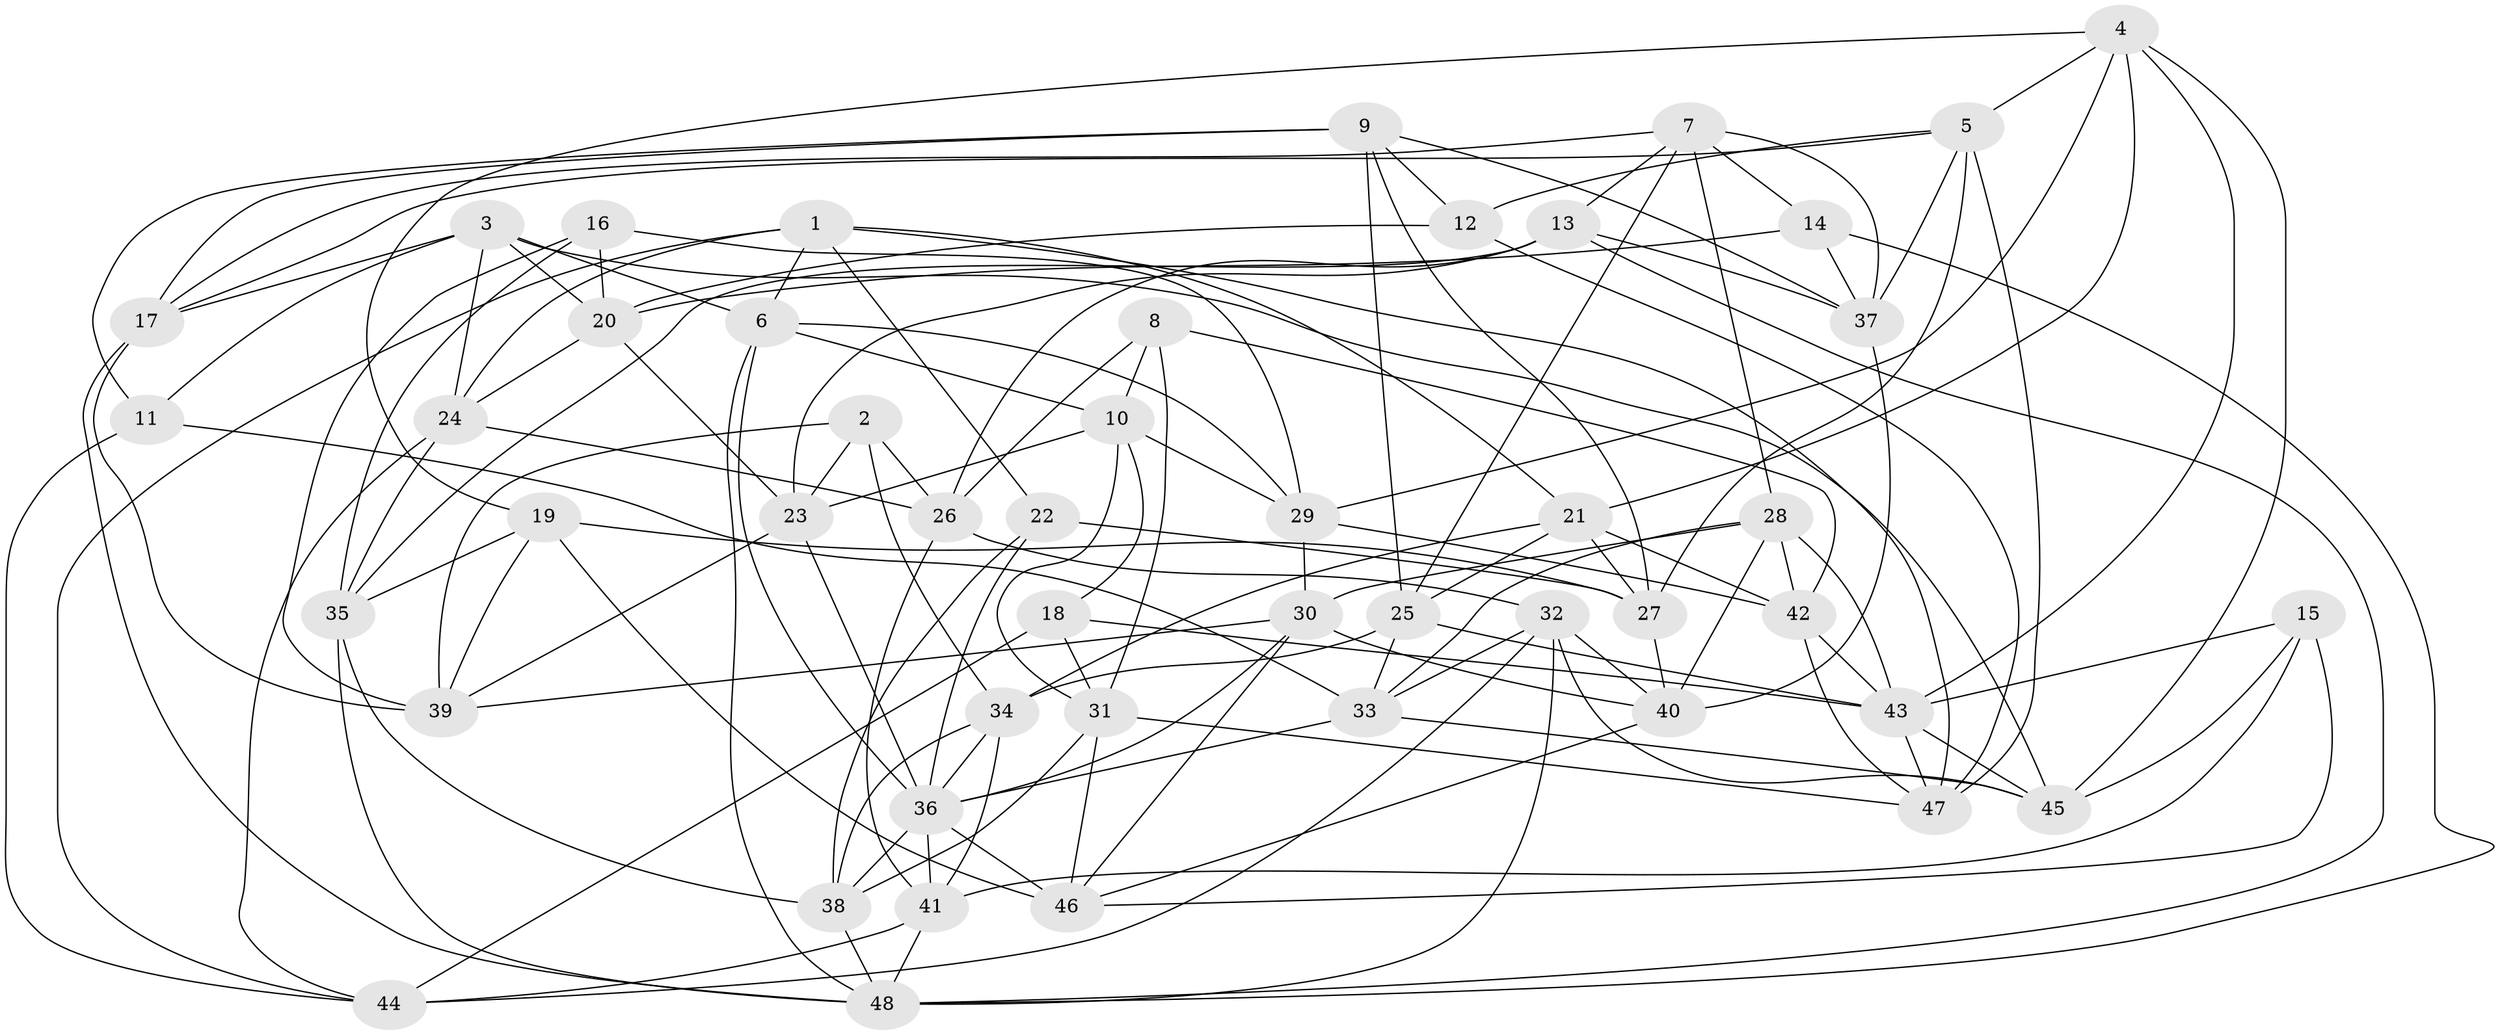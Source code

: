 // original degree distribution, {4: 1.0}
// Generated by graph-tools (version 1.1) at 2025/50/03/09/25 03:50:45]
// undirected, 48 vertices, 138 edges
graph export_dot {
graph [start="1"]
  node [color=gray90,style=filled];
  1;
  2;
  3;
  4;
  5;
  6;
  7;
  8;
  9;
  10;
  11;
  12;
  13;
  14;
  15;
  16;
  17;
  18;
  19;
  20;
  21;
  22;
  23;
  24;
  25;
  26;
  27;
  28;
  29;
  30;
  31;
  32;
  33;
  34;
  35;
  36;
  37;
  38;
  39;
  40;
  41;
  42;
  43;
  44;
  45;
  46;
  47;
  48;
  1 -- 6 [weight=1.0];
  1 -- 21 [weight=1.0];
  1 -- 22 [weight=1.0];
  1 -- 24 [weight=1.0];
  1 -- 44 [weight=1.0];
  1 -- 47 [weight=1.0];
  2 -- 23 [weight=1.0];
  2 -- 26 [weight=1.0];
  2 -- 34 [weight=1.0];
  2 -- 39 [weight=1.0];
  3 -- 6 [weight=1.0];
  3 -- 11 [weight=1.0];
  3 -- 17 [weight=1.0];
  3 -- 20 [weight=1.0];
  3 -- 24 [weight=1.0];
  3 -- 45 [weight=1.0];
  4 -- 5 [weight=1.0];
  4 -- 19 [weight=1.0];
  4 -- 21 [weight=1.0];
  4 -- 29 [weight=1.0];
  4 -- 43 [weight=1.0];
  4 -- 45 [weight=1.0];
  5 -- 12 [weight=1.0];
  5 -- 17 [weight=1.0];
  5 -- 27 [weight=1.0];
  5 -- 37 [weight=1.0];
  5 -- 47 [weight=1.0];
  6 -- 10 [weight=1.0];
  6 -- 29 [weight=1.0];
  6 -- 36 [weight=1.0];
  6 -- 48 [weight=1.0];
  7 -- 13 [weight=1.0];
  7 -- 14 [weight=1.0];
  7 -- 17 [weight=1.0];
  7 -- 25 [weight=1.0];
  7 -- 28 [weight=1.0];
  7 -- 37 [weight=1.0];
  8 -- 10 [weight=1.0];
  8 -- 26 [weight=1.0];
  8 -- 31 [weight=1.0];
  8 -- 42 [weight=1.0];
  9 -- 11 [weight=1.0];
  9 -- 12 [weight=1.0];
  9 -- 17 [weight=1.0];
  9 -- 25 [weight=1.0];
  9 -- 27 [weight=1.0];
  9 -- 37 [weight=1.0];
  10 -- 18 [weight=1.0];
  10 -- 23 [weight=1.0];
  10 -- 29 [weight=1.0];
  10 -- 31 [weight=1.0];
  11 -- 33 [weight=1.0];
  11 -- 44 [weight=1.0];
  12 -- 20 [weight=1.0];
  12 -- 47 [weight=1.0];
  13 -- 23 [weight=1.0];
  13 -- 26 [weight=1.0];
  13 -- 35 [weight=1.0];
  13 -- 37 [weight=1.0];
  13 -- 48 [weight=1.0];
  14 -- 20 [weight=1.0];
  14 -- 37 [weight=1.0];
  14 -- 48 [weight=1.0];
  15 -- 41 [weight=1.0];
  15 -- 43 [weight=1.0];
  15 -- 45 [weight=1.0];
  15 -- 46 [weight=1.0];
  16 -- 20 [weight=1.0];
  16 -- 29 [weight=1.0];
  16 -- 35 [weight=1.0];
  16 -- 39 [weight=1.0];
  17 -- 39 [weight=1.0];
  17 -- 48 [weight=1.0];
  18 -- 31 [weight=1.0];
  18 -- 43 [weight=1.0];
  18 -- 44 [weight=1.0];
  19 -- 27 [weight=1.0];
  19 -- 35 [weight=1.0];
  19 -- 39 [weight=1.0];
  19 -- 46 [weight=2.0];
  20 -- 23 [weight=1.0];
  20 -- 24 [weight=1.0];
  21 -- 25 [weight=1.0];
  21 -- 27 [weight=1.0];
  21 -- 34 [weight=1.0];
  21 -- 42 [weight=1.0];
  22 -- 27 [weight=1.0];
  22 -- 36 [weight=1.0];
  22 -- 38 [weight=1.0];
  23 -- 36 [weight=1.0];
  23 -- 39 [weight=1.0];
  24 -- 26 [weight=1.0];
  24 -- 35 [weight=1.0];
  24 -- 44 [weight=1.0];
  25 -- 33 [weight=1.0];
  25 -- 34 [weight=1.0];
  25 -- 43 [weight=1.0];
  26 -- 32 [weight=1.0];
  26 -- 41 [weight=1.0];
  27 -- 40 [weight=1.0];
  28 -- 30 [weight=1.0];
  28 -- 33 [weight=1.0];
  28 -- 40 [weight=1.0];
  28 -- 42 [weight=1.0];
  28 -- 43 [weight=1.0];
  29 -- 30 [weight=1.0];
  29 -- 42 [weight=1.0];
  30 -- 36 [weight=1.0];
  30 -- 39 [weight=1.0];
  30 -- 40 [weight=1.0];
  30 -- 46 [weight=1.0];
  31 -- 38 [weight=1.0];
  31 -- 46 [weight=1.0];
  31 -- 47 [weight=1.0];
  32 -- 33 [weight=1.0];
  32 -- 40 [weight=1.0];
  32 -- 44 [weight=1.0];
  32 -- 45 [weight=1.0];
  32 -- 48 [weight=1.0];
  33 -- 36 [weight=1.0];
  33 -- 45 [weight=1.0];
  34 -- 36 [weight=1.0];
  34 -- 38 [weight=1.0];
  34 -- 41 [weight=1.0];
  35 -- 38 [weight=1.0];
  35 -- 48 [weight=1.0];
  36 -- 38 [weight=1.0];
  36 -- 41 [weight=1.0];
  36 -- 46 [weight=2.0];
  37 -- 40 [weight=1.0];
  38 -- 48 [weight=1.0];
  40 -- 46 [weight=1.0];
  41 -- 44 [weight=1.0];
  41 -- 48 [weight=1.0];
  42 -- 43 [weight=1.0];
  42 -- 47 [weight=1.0];
  43 -- 45 [weight=1.0];
  43 -- 47 [weight=1.0];
}
